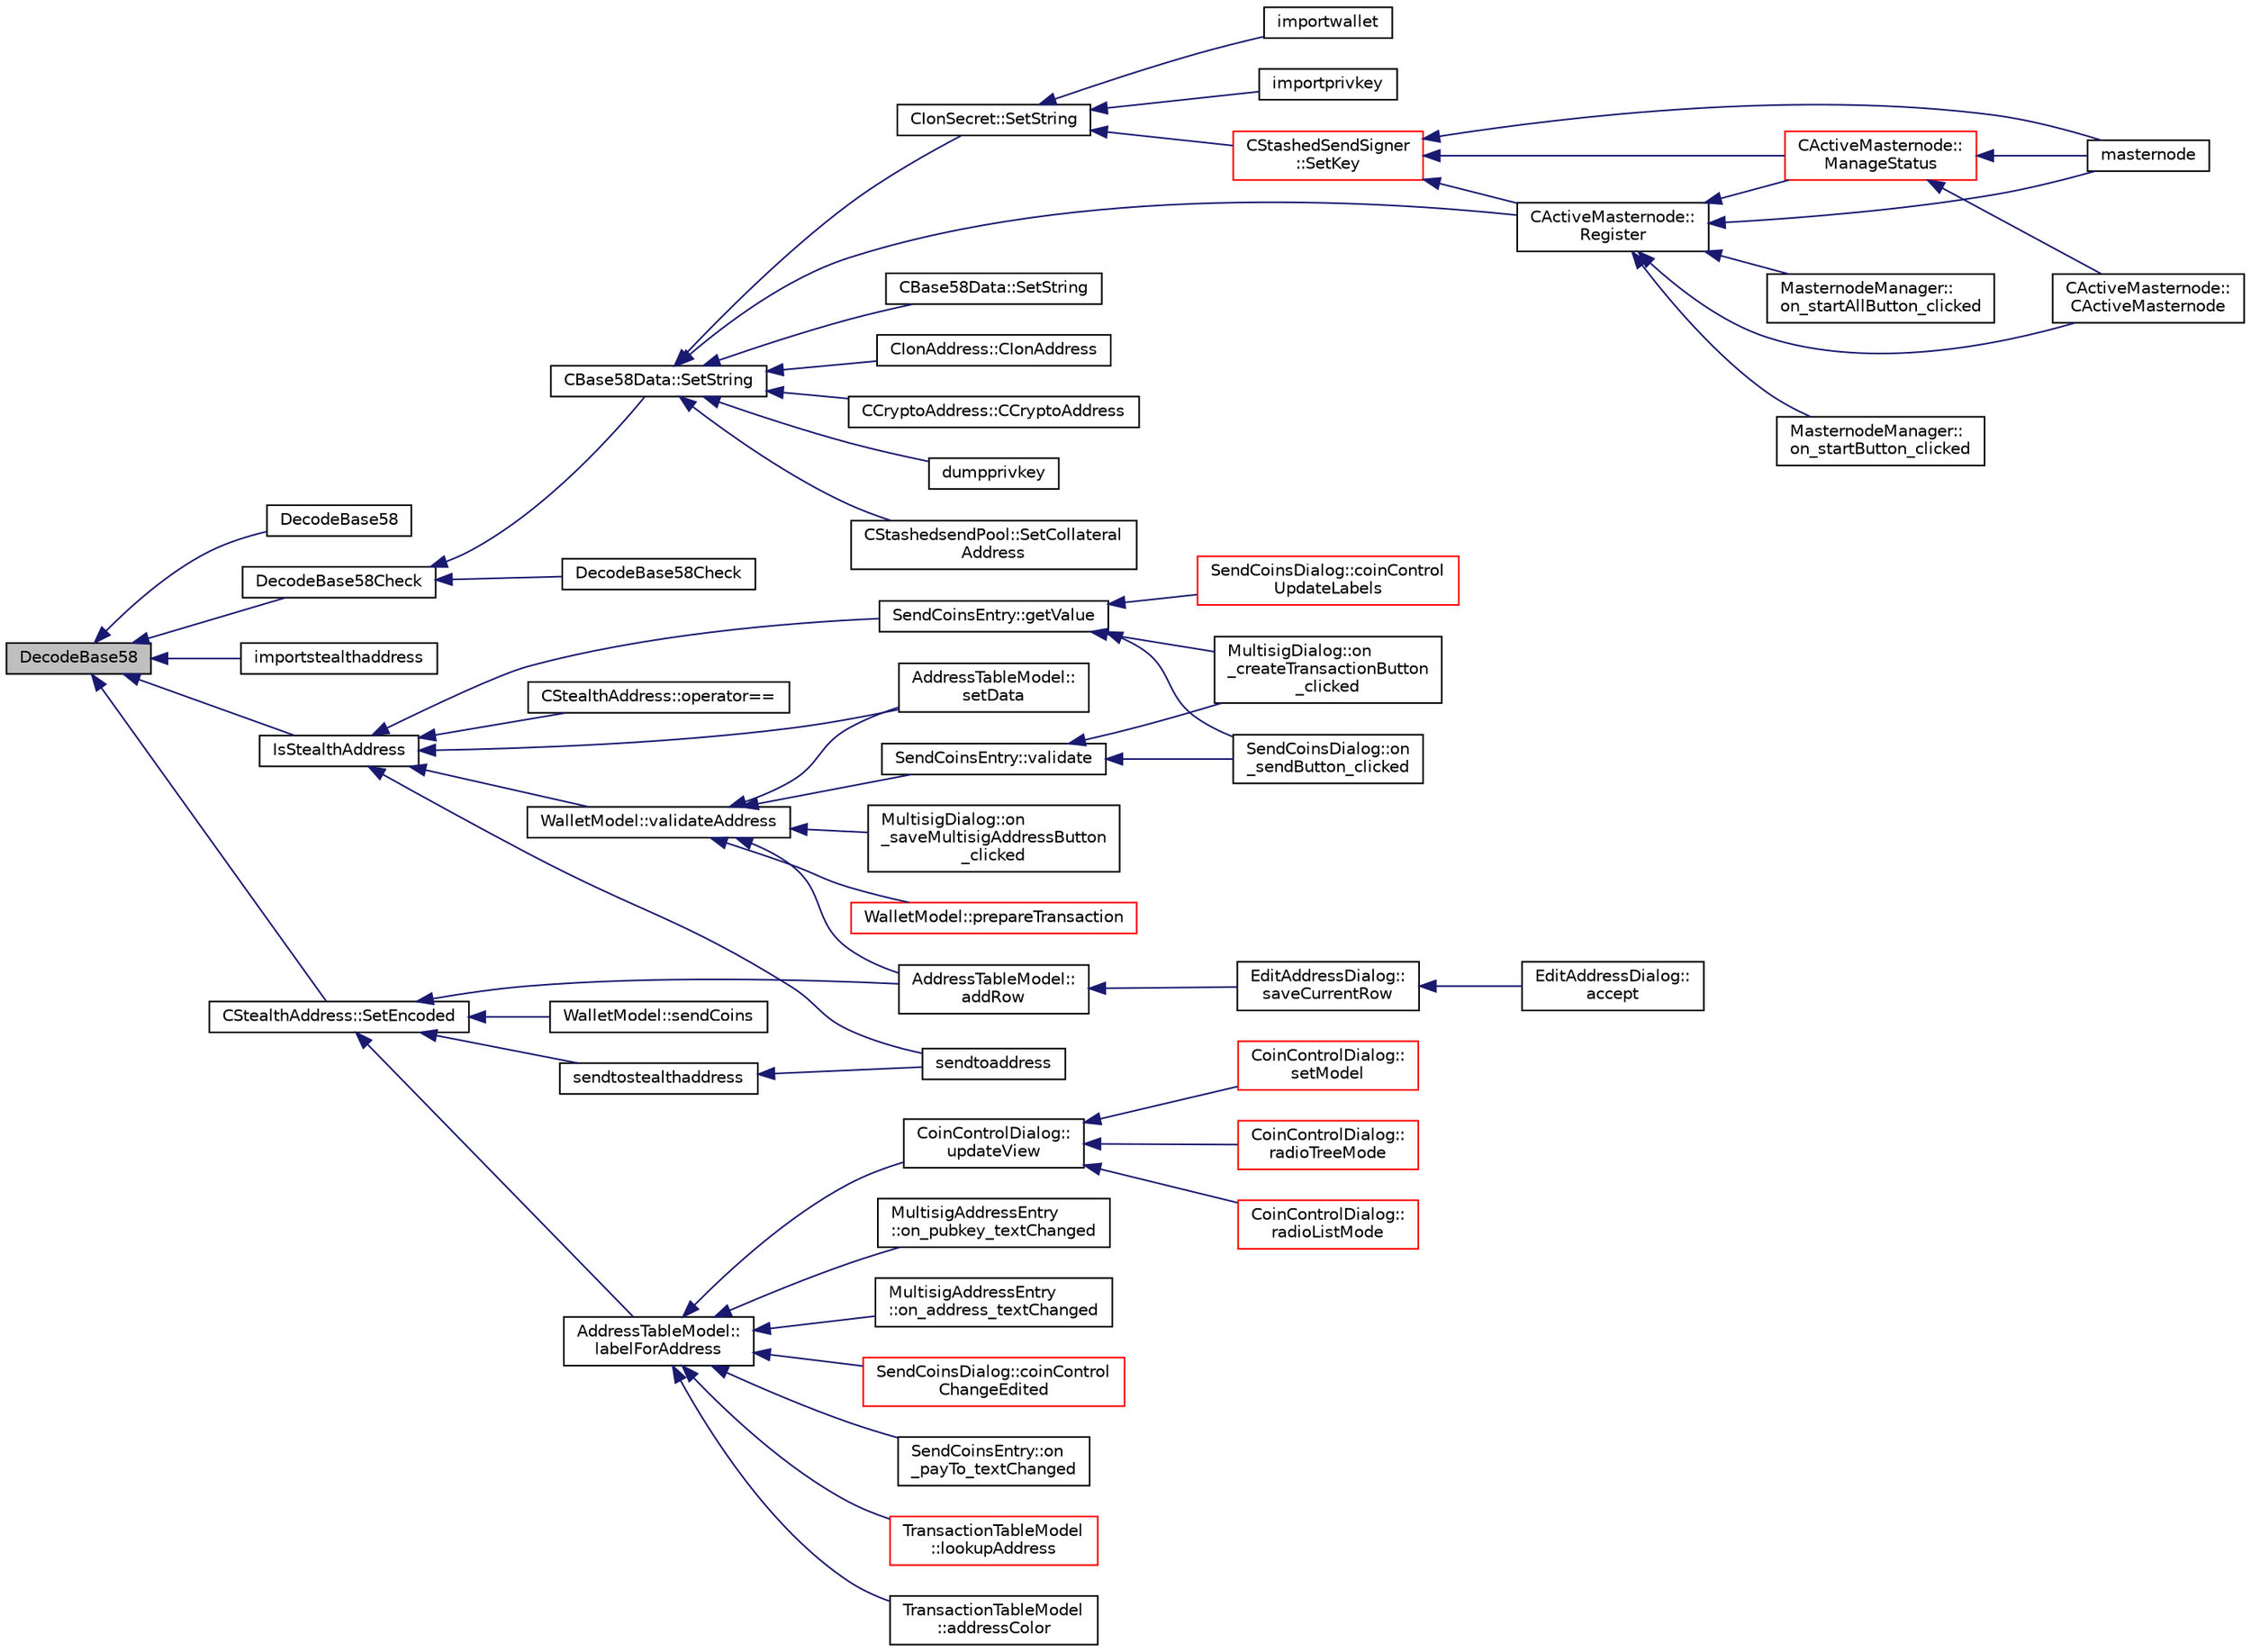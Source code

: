 digraph "DecodeBase58"
{
  edge [fontname="Helvetica",fontsize="10",labelfontname="Helvetica",labelfontsize="10"];
  node [fontname="Helvetica",fontsize="10",shape=record];
  rankdir="LR";
  Node1 [label="DecodeBase58",height=0.2,width=0.4,color="black", fillcolor="grey75", style="filled", fontcolor="black"];
  Node1 -> Node2 [dir="back",color="midnightblue",fontsize="10",style="solid",fontname="Helvetica"];
  Node2 [label="DecodeBase58",height=0.2,width=0.4,color="black", fillcolor="white", style="filled",URL="$d8/d53/base58_8h.html#a83e290bb1b09e9c26a86863c5641111f",tooltip="Decode a base58-encoded string (str) into a byte vector (vchRet). "];
  Node1 -> Node3 [dir="back",color="midnightblue",fontsize="10",style="solid",fontname="Helvetica"];
  Node3 [label="DecodeBase58Check",height=0.2,width=0.4,color="black", fillcolor="white", style="filled",URL="$d8/d53/base58_8h.html#ae2dc7ad63e243509e0871ec4a5890678",tooltip="Decode a base58-encoded string (psz) that includes a checksum into a byte vector (vchRet), return true if decoding is successful. "];
  Node3 -> Node4 [dir="back",color="midnightblue",fontsize="10",style="solid",fontname="Helvetica"];
  Node4 [label="DecodeBase58Check",height=0.2,width=0.4,color="black", fillcolor="white", style="filled",URL="$d8/d53/base58_8h.html#a96597527b13547236b99430e6ac195b3",tooltip="Decode a base58-encoded string (str) that includes a checksum into a byte vector (vchRet), return true if decoding is successful. "];
  Node3 -> Node5 [dir="back",color="midnightblue",fontsize="10",style="solid",fontname="Helvetica"];
  Node5 [label="CBase58Data::SetString",height=0.2,width=0.4,color="black", fillcolor="white", style="filled",URL="$d2/d08/class_c_base58_data.html#a250fa3bc97d03c7d87de5485c8b49b57"];
  Node5 -> Node6 [dir="back",color="midnightblue",fontsize="10",style="solid",fontname="Helvetica"];
  Node6 [label="CActiveMasternode::\lRegister",height=0.2,width=0.4,color="black", fillcolor="white", style="filled",URL="$d9/d29/class_c_active_masternode.html#aacd8f048772ab4f9908c11d29727063d",tooltip="Register remote Masternode. "];
  Node6 -> Node7 [dir="back",color="midnightblue",fontsize="10",style="solid",fontname="Helvetica"];
  Node7 [label="CActiveMasternode::\lManageStatus",height=0.2,width=0.4,color="red", fillcolor="white", style="filled",URL="$d9/d29/class_c_active_masternode.html#a8004b3b2100da7dcfedbd1e959633e51"];
  Node7 -> Node8 [dir="back",color="midnightblue",fontsize="10",style="solid",fontname="Helvetica"];
  Node8 [label="CActiveMasternode::\lCActiveMasternode",height=0.2,width=0.4,color="black", fillcolor="white", style="filled",URL="$d9/d29/class_c_active_masternode.html#a7ffb946d1b2aad0054d3b3efce8c0543"];
  Node7 -> Node9 [dir="back",color="midnightblue",fontsize="10",style="solid",fontname="Helvetica"];
  Node9 [label="masternode",height=0.2,width=0.4,color="black", fillcolor="white", style="filled",URL="$d5/d6b/rpcstashedsend_8cpp.html#a30609e443aeb47c29ed0878d16b1b5e1"];
  Node6 -> Node8 [dir="back",color="midnightblue",fontsize="10",style="solid",fontname="Helvetica"];
  Node6 -> Node11 [dir="back",color="midnightblue",fontsize="10",style="solid",fontname="Helvetica"];
  Node11 [label="MasternodeManager::\lon_startButton_clicked",height=0.2,width=0.4,color="black", fillcolor="white", style="filled",URL="$d9/d70/class_masternode_manager.html#a83f5cf149fdaf6d7fce1a3378611c3f9"];
  Node6 -> Node12 [dir="back",color="midnightblue",fontsize="10",style="solid",fontname="Helvetica"];
  Node12 [label="MasternodeManager::\lon_startAllButton_clicked",height=0.2,width=0.4,color="black", fillcolor="white", style="filled",URL="$d9/d70/class_masternode_manager.html#aad77095fab625d3a02afa52696f64e2f"];
  Node6 -> Node9 [dir="back",color="midnightblue",fontsize="10",style="solid",fontname="Helvetica"];
  Node5 -> Node13 [dir="back",color="midnightblue",fontsize="10",style="solid",fontname="Helvetica"];
  Node13 [label="CBase58Data::SetString",height=0.2,width=0.4,color="black", fillcolor="white", style="filled",URL="$d2/d08/class_c_base58_data.html#a8e0cba75a3e0a5b21defaf1471d8659c"];
  Node5 -> Node14 [dir="back",color="midnightblue",fontsize="10",style="solid",fontname="Helvetica"];
  Node14 [label="CIonSecret::SetString",height=0.2,width=0.4,color="black", fillcolor="white", style="filled",URL="$d3/d88/class_c_ion_secret.html#a0b279b6a41b2992fae7d3f70f7977f1c"];
  Node14 -> Node15 [dir="back",color="midnightblue",fontsize="10",style="solid",fontname="Helvetica"];
  Node15 [label="importprivkey",height=0.2,width=0.4,color="black", fillcolor="white", style="filled",URL="$dc/dbf/rpcdump_8cpp.html#a3a6fdb974fce01220a895393d444e981"];
  Node14 -> Node16 [dir="back",color="midnightblue",fontsize="10",style="solid",fontname="Helvetica"];
  Node16 [label="importwallet",height=0.2,width=0.4,color="black", fillcolor="white", style="filled",URL="$dc/dbf/rpcdump_8cpp.html#a2566d5c9dd1938b74e70398cdb3ac5c1"];
  Node14 -> Node17 [dir="back",color="midnightblue",fontsize="10",style="solid",fontname="Helvetica"];
  Node17 [label="CStashedSendSigner\l::SetKey",height=0.2,width=0.4,color="red", fillcolor="white", style="filled",URL="$da/d0a/class_c_stashed_send_signer.html#a706eb86a74431f151080cb9e466fe6ce",tooltip="Set the private/public key values, returns true if successful. "];
  Node17 -> Node7 [dir="back",color="midnightblue",fontsize="10",style="solid",fontname="Helvetica"];
  Node17 -> Node6 [dir="back",color="midnightblue",fontsize="10",style="solid",fontname="Helvetica"];
  Node17 -> Node9 [dir="back",color="midnightblue",fontsize="10",style="solid",fontname="Helvetica"];
  Node5 -> Node36 [dir="back",color="midnightblue",fontsize="10",style="solid",fontname="Helvetica"];
  Node36 [label="CIonAddress::CIonAddress",height=0.2,width=0.4,color="black", fillcolor="white", style="filled",URL="$d1/de4/class_c_ion_address.html#a4ff76f46c2e7907276b78353632d1b8e"];
  Node5 -> Node37 [dir="back",color="midnightblue",fontsize="10",style="solid",fontname="Helvetica"];
  Node37 [label="CCryptoAddress::CCryptoAddress",height=0.2,width=0.4,color="black", fillcolor="white", style="filled",URL="$d4/d11/class_c_crypto_address.html#abd50156a768f8e24ce3ad99544e4d905"];
  Node5 -> Node38 [dir="back",color="midnightblue",fontsize="10",style="solid",fontname="Helvetica"];
  Node38 [label="dumpprivkey",height=0.2,width=0.4,color="black", fillcolor="white", style="filled",URL="$dc/dbf/rpcdump_8cpp.html#a4010fb238298e15c540d3e5ecd60f858"];
  Node5 -> Node39 [dir="back",color="midnightblue",fontsize="10",style="solid",fontname="Helvetica"];
  Node39 [label="CStashedsendPool::SetCollateral\lAddress",height=0.2,width=0.4,color="black", fillcolor="white", style="filled",URL="$dd/d8a/class_c_stashedsend_pool.html#a562858f74088b5b506c399c353efee5b"];
  Node1 -> Node40 [dir="back",color="midnightblue",fontsize="10",style="solid",fontname="Helvetica"];
  Node40 [label="importstealthaddress",height=0.2,width=0.4,color="black", fillcolor="white", style="filled",URL="$df/d1d/rpcwallet_8cpp.html#a4bde25c1b4a97ec6068d2808594c9820"];
  Node1 -> Node41 [dir="back",color="midnightblue",fontsize="10",style="solid",fontname="Helvetica"];
  Node41 [label="CStealthAddress::SetEncoded",height=0.2,width=0.4,color="black", fillcolor="white", style="filled",URL="$d6/d37/class_c_stealth_address.html#aa3f4655dced125bf698c208b6e7ac4b8"];
  Node41 -> Node42 [dir="back",color="midnightblue",fontsize="10",style="solid",fontname="Helvetica"];
  Node42 [label="AddressTableModel::\laddRow",height=0.2,width=0.4,color="black", fillcolor="white", style="filled",URL="$d9/ded/class_address_table_model.html#a08ab9ae401a18d193f0e39551de81280"];
  Node42 -> Node43 [dir="back",color="midnightblue",fontsize="10",style="solid",fontname="Helvetica"];
  Node43 [label="EditAddressDialog::\lsaveCurrentRow",height=0.2,width=0.4,color="black", fillcolor="white", style="filled",URL="$da/db7/class_edit_address_dialog.html#a8494a551799cd1f4c253e557424c206c"];
  Node43 -> Node44 [dir="back",color="midnightblue",fontsize="10",style="solid",fontname="Helvetica"];
  Node44 [label="EditAddressDialog::\laccept",height=0.2,width=0.4,color="black", fillcolor="white", style="filled",URL="$da/db7/class_edit_address_dialog.html#ac52b71129806bccf6533d0e9441393b6"];
  Node41 -> Node45 [dir="back",color="midnightblue",fontsize="10",style="solid",fontname="Helvetica"];
  Node45 [label="AddressTableModel::\llabelForAddress",height=0.2,width=0.4,color="black", fillcolor="white", style="filled",URL="$d9/ded/class_address_table_model.html#afcdbfc17ac480f5a57382cbcf096ccb3"];
  Node45 -> Node46 [dir="back",color="midnightblue",fontsize="10",style="solid",fontname="Helvetica"];
  Node46 [label="CoinControlDialog::\lupdateView",height=0.2,width=0.4,color="black", fillcolor="white", style="filled",URL="$dd/dfb/class_coin_control_dialog.html#aadea33050e5c1efd5eae8d2fcfa721f9"];
  Node46 -> Node47 [dir="back",color="midnightblue",fontsize="10",style="solid",fontname="Helvetica"];
  Node47 [label="CoinControlDialog::\lsetModel",height=0.2,width=0.4,color="red", fillcolor="white", style="filled",URL="$dd/dfb/class_coin_control_dialog.html#a4c34a48574814089c54f763a22f5317a"];
  Node46 -> Node50 [dir="back",color="midnightblue",fontsize="10",style="solid",fontname="Helvetica"];
  Node50 [label="CoinControlDialog::\lradioTreeMode",height=0.2,width=0.4,color="red", fillcolor="white", style="filled",URL="$dd/dfb/class_coin_control_dialog.html#a1990d478f3ffba666c358a4f1bd395ec"];
  Node46 -> Node52 [dir="back",color="midnightblue",fontsize="10",style="solid",fontname="Helvetica"];
  Node52 [label="CoinControlDialog::\lradioListMode",height=0.2,width=0.4,color="red", fillcolor="white", style="filled",URL="$dd/dfb/class_coin_control_dialog.html#a775c6d290cb63667a434b09072094533"];
  Node45 -> Node53 [dir="back",color="midnightblue",fontsize="10",style="solid",fontname="Helvetica"];
  Node53 [label="MultisigAddressEntry\l::on_pubkey_textChanged",height=0.2,width=0.4,color="black", fillcolor="white", style="filled",URL="$da/d39/class_multisig_address_entry.html#addaaabad7c692f4be0255d3969ccb6c0"];
  Node45 -> Node54 [dir="back",color="midnightblue",fontsize="10",style="solid",fontname="Helvetica"];
  Node54 [label="MultisigAddressEntry\l::on_address_textChanged",height=0.2,width=0.4,color="black", fillcolor="white", style="filled",URL="$da/d39/class_multisig_address_entry.html#a0a0e76713ced1bab5e59dd81546a7de8"];
  Node45 -> Node55 [dir="back",color="midnightblue",fontsize="10",style="solid",fontname="Helvetica"];
  Node55 [label="SendCoinsDialog::coinControl\lChangeEdited",height=0.2,width=0.4,color="red", fillcolor="white", style="filled",URL="$d6/de6/class_send_coins_dialog.html#a1f419f2381bce2ae9b4a7bd140f25a4e"];
  Node45 -> Node57 [dir="back",color="midnightblue",fontsize="10",style="solid",fontname="Helvetica"];
  Node57 [label="SendCoinsEntry::on\l_payTo_textChanged",height=0.2,width=0.4,color="black", fillcolor="white", style="filled",URL="$d0/dbc/class_send_coins_entry.html#a73088d2789e8ced5de3a0597fb1f30c5"];
  Node45 -> Node58 [dir="back",color="midnightblue",fontsize="10",style="solid",fontname="Helvetica"];
  Node58 [label="TransactionTableModel\l::lookupAddress",height=0.2,width=0.4,color="red", fillcolor="white", style="filled",URL="$d7/dfe/class_transaction_table_model.html#af13204a63b9901c0d9aeb9f43f915001"];
  Node45 -> Node70 [dir="back",color="midnightblue",fontsize="10",style="solid",fontname="Helvetica"];
  Node70 [label="TransactionTableModel\l::addressColor",height=0.2,width=0.4,color="black", fillcolor="white", style="filled",URL="$d7/dfe/class_transaction_table_model.html#a4350aca09ceca354956d9a00514c627a"];
  Node41 -> Node71 [dir="back",color="midnightblue",fontsize="10",style="solid",fontname="Helvetica"];
  Node71 [label="WalletModel::sendCoins",height=0.2,width=0.4,color="black", fillcolor="white", style="filled",URL="$d4/d27/class_wallet_model.html#a053fb3ff2b8b0347f83e6bb591126746"];
  Node41 -> Node72 [dir="back",color="midnightblue",fontsize="10",style="solid",fontname="Helvetica"];
  Node72 [label="sendtostealthaddress",height=0.2,width=0.4,color="black", fillcolor="white", style="filled",URL="$df/d1d/rpcwallet_8cpp.html#ad901105908c7eea072067a49643a906e"];
  Node72 -> Node73 [dir="back",color="midnightblue",fontsize="10",style="solid",fontname="Helvetica"];
  Node73 [label="sendtoaddress",height=0.2,width=0.4,color="black", fillcolor="white", style="filled",URL="$df/d1d/rpcwallet_8cpp.html#a134064858f9cfa4775a6ae34cac2b133"];
  Node1 -> Node74 [dir="back",color="midnightblue",fontsize="10",style="solid",fontname="Helvetica"];
  Node74 [label="IsStealthAddress",height=0.2,width=0.4,color="black", fillcolor="white", style="filled",URL="$d4/d43/stealth_8h.html#a26c89afcb720e8b1a9c9dadaee26757b"];
  Node74 -> Node75 [dir="back",color="midnightblue",fontsize="10",style="solid",fontname="Helvetica"];
  Node75 [label="AddressTableModel::\lsetData",height=0.2,width=0.4,color="black", fillcolor="white", style="filled",URL="$d9/ded/class_address_table_model.html#a5c6bd467fd1fc499d126fe2b7380ce5c"];
  Node74 -> Node76 [dir="back",color="midnightblue",fontsize="10",style="solid",fontname="Helvetica"];
  Node76 [label="SendCoinsEntry::getValue",height=0.2,width=0.4,color="black", fillcolor="white", style="filled",URL="$d0/dbc/class_send_coins_entry.html#af36fb0ed9e2e07079c1a982b31e793c8"];
  Node76 -> Node77 [dir="back",color="midnightblue",fontsize="10",style="solid",fontname="Helvetica"];
  Node77 [label="MultisigDialog::on\l_createTransactionButton\l_clicked",height=0.2,width=0.4,color="black", fillcolor="white", style="filled",URL="$d4/df4/class_multisig_dialog.html#a172ad3ad87e2e756aae8e93e5febb855"];
  Node76 -> Node78 [dir="back",color="midnightblue",fontsize="10",style="solid",fontname="Helvetica"];
  Node78 [label="SendCoinsDialog::on\l_sendButton_clicked",height=0.2,width=0.4,color="black", fillcolor="white", style="filled",URL="$d6/de6/class_send_coins_dialog.html#a2cab7cf9ea5040b9e2189297f7d3c764"];
  Node76 -> Node79 [dir="back",color="midnightblue",fontsize="10",style="solid",fontname="Helvetica"];
  Node79 [label="SendCoinsDialog::coinControl\lUpdateLabels",height=0.2,width=0.4,color="red", fillcolor="white", style="filled",URL="$d6/de6/class_send_coins_dialog.html#ae4f429aabcaf309aa314b90049be2a74"];
  Node74 -> Node95 [dir="back",color="midnightblue",fontsize="10",style="solid",fontname="Helvetica"];
  Node95 [label="WalletModel::validateAddress",height=0.2,width=0.4,color="black", fillcolor="white", style="filled",URL="$d4/d27/class_wallet_model.html#a04604615253aeaae1253b1412a70a1f7"];
  Node95 -> Node75 [dir="back",color="midnightblue",fontsize="10",style="solid",fontname="Helvetica"];
  Node95 -> Node42 [dir="back",color="midnightblue",fontsize="10",style="solid",fontname="Helvetica"];
  Node95 -> Node96 [dir="back",color="midnightblue",fontsize="10",style="solid",fontname="Helvetica"];
  Node96 [label="MultisigDialog::on\l_saveMultisigAddressButton\l_clicked",height=0.2,width=0.4,color="black", fillcolor="white", style="filled",URL="$d4/df4/class_multisig_dialog.html#a95c9278296354b38696d72eeb62dc09d"];
  Node95 -> Node97 [dir="back",color="midnightblue",fontsize="10",style="solid",fontname="Helvetica"];
  Node97 [label="SendCoinsEntry::validate",height=0.2,width=0.4,color="black", fillcolor="white", style="filled",URL="$d0/dbc/class_send_coins_entry.html#ab77df95fe77e9a001190cd4dabe0dfec"];
  Node97 -> Node77 [dir="back",color="midnightblue",fontsize="10",style="solid",fontname="Helvetica"];
  Node97 -> Node78 [dir="back",color="midnightblue",fontsize="10",style="solid",fontname="Helvetica"];
  Node95 -> Node98 [dir="back",color="midnightblue",fontsize="10",style="solid",fontname="Helvetica"];
  Node98 [label="WalletModel::prepareTransaction",height=0.2,width=0.4,color="red", fillcolor="white", style="filled",URL="$d4/d27/class_wallet_model.html#a8abc851901c7c7343ebfb5a8e5fc0154"];
  Node74 -> Node73 [dir="back",color="midnightblue",fontsize="10",style="solid",fontname="Helvetica"];
  Node74 -> Node100 [dir="back",color="midnightblue",fontsize="10",style="solid",fontname="Helvetica"];
  Node100 [label="CStealthAddress::operator==",height=0.2,width=0.4,color="black", fillcolor="white", style="filled",URL="$d6/d37/class_c_stealth_address.html#aafdb2534bed64a42a3e3147a997514eb"];
}
